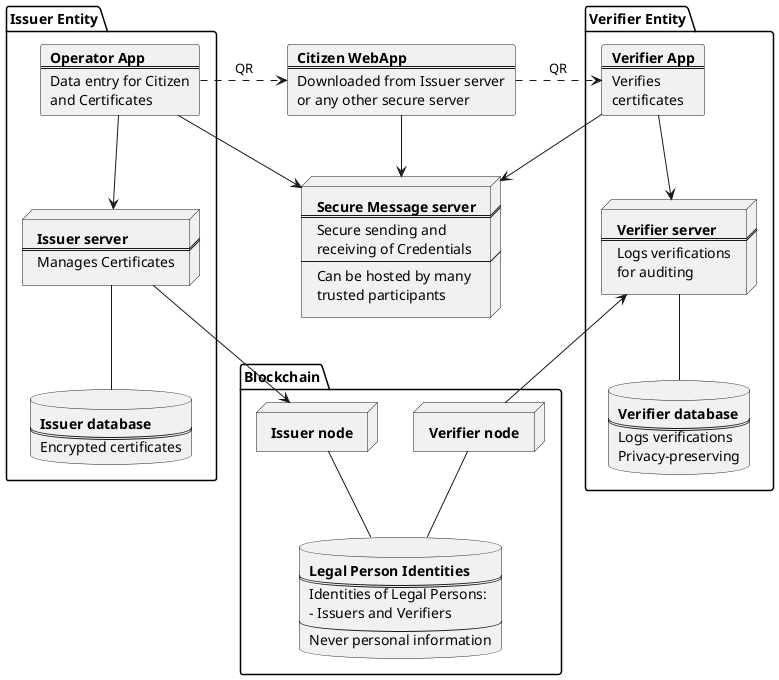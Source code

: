 @startuml SafeIsland_Components
package "Issuer Entity" {

  card OperatorApp [
    <b>Operator App
    ====
    Data entry for Citizen
    and Certificates
  ]


  node IssuerServer [
    <b>Issuer server
    ====
    Manages Certificates
  ]

  database IssuerDatabase [
    <b>Issuer database
    ====
    Encrypted certificates
  ]

}

  card CitizenApp [
    <b>Citizen WebApp
    ====
    Downloaded from Issuer server
    or any other secure server
  ]

  node SecureMessageServer [
    <b>Secure Message server
    ====
    Secure sending and
    receiving of Credentials
    ---
    Can be hosted by many
    trusted participants
  ]



package "Verifier Entity" {

  card VerifierApp [
    <b>Verifier App
    ====
    Verifies
    certificates
  ]


  node VerifierServer [
    <b>Verifier server
    ====
    Logs verifications
    for auditing
  ]

  database VerifierDatabase [
    <b>Verifier database
    ====
    Logs verifications
    Privacy-preserving
  ]


}

package Blockchain {

  database Identities [
    <b>Legal Person Identities
    ====
    Identities of Legal Persons:
    - Issuers and Verifiers
    ----
    Never personal information
  ]

  node VerifierNode [
    <b>Verifier node
  ]

  node IssuerNode [
    <b>Issuer node
  ]

}

OperatorApp .r.> CitizenApp: QR
OperatorApp --> IssuerServer
IssuerServer -- IssuerDatabase
OperatorApp --> SecureMessageServer
CitizenApp --> SecureMessageServer
CitizenApp .r.> VerifierApp: QR
VerifierApp --> SecureMessageServer

VerifierApp --> VerifierServer
VerifierServer -- VerifierDatabase

IssuerServer --> IssuerNode
VerifierNode -u-> VerifierServer

IssuerNode -- Identities
VerifierNode -- Identities

@enduml

